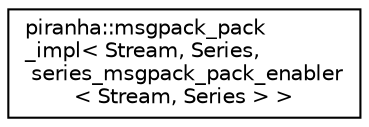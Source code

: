 digraph "Graphical Class Hierarchy"
{
  edge [fontname="Helvetica",fontsize="10",labelfontname="Helvetica",labelfontsize="10"];
  node [fontname="Helvetica",fontsize="10",shape=record];
  rankdir="LR";
  Node0 [label="piranha::msgpack_pack\l_impl\< Stream, Series,\l series_msgpack_pack_enabler\l\< Stream, Series \> \>",height=0.2,width=0.4,color="black", fillcolor="white", style="filled",URL="$structpiranha_1_1msgpack__pack__impl_3_01_stream_00_01_series_00_01series__msgpack__pack__enablec56dcdb099f0eafaf4f56de77c4f0b30.html",tooltip="Specialisation of piranha::msgpack_pack() for piranha::series. "];
}
